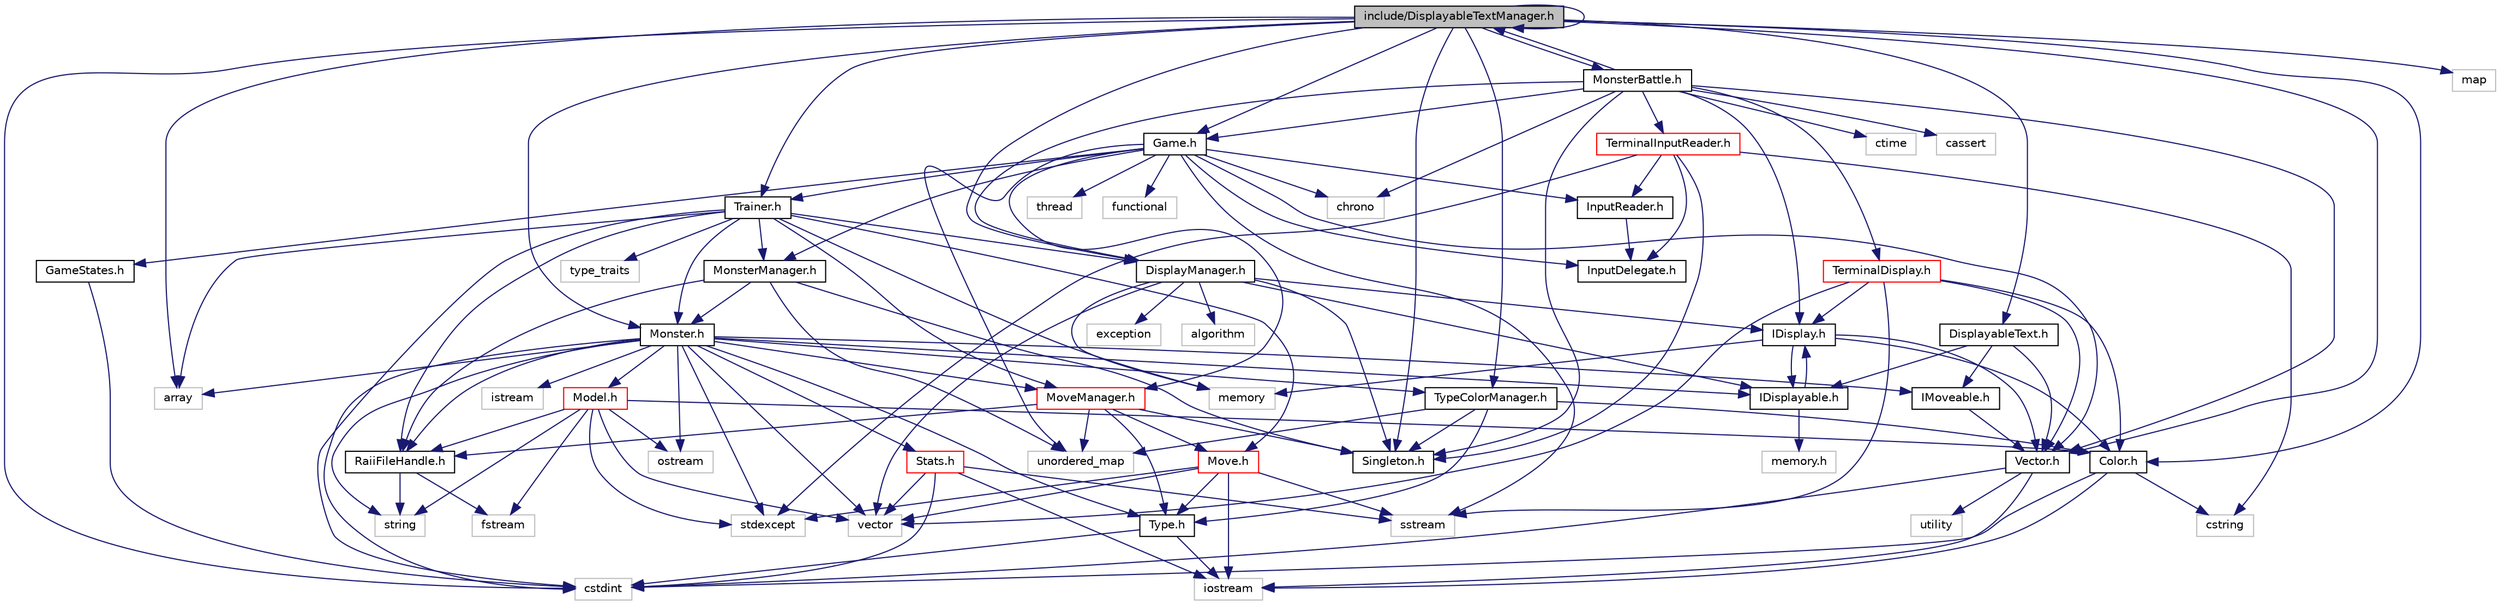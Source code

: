 digraph "include/DisplayableTextManager.h"
{
  edge [fontname="Helvetica",fontsize="10",labelfontname="Helvetica",labelfontsize="10"];
  node [fontname="Helvetica",fontsize="10",shape=record];
  Node0 [label="include/DisplayableTextManager.h",height=0.2,width=0.4,color="black", fillcolor="grey75", style="filled", fontcolor="black"];
  Node0 -> Node1 [color="midnightblue",fontsize="10",style="solid"];
  Node1 [label="array",height=0.2,width=0.4,color="grey75", fillcolor="white", style="filled"];
  Node0 -> Node2 [color="midnightblue",fontsize="10",style="solid"];
  Node2 [label="cstdint",height=0.2,width=0.4,color="grey75", fillcolor="white", style="filled"];
  Node0 -> Node3 [color="midnightblue",fontsize="10",style="solid"];
  Node3 [label="map",height=0.2,width=0.4,color="grey75", fillcolor="white", style="filled"];
  Node0 -> Node4 [color="midnightblue",fontsize="10",style="solid"];
  Node4 [label="Color.h",height=0.2,width=0.4,color="black", fillcolor="white", style="filled",URL="$Color_8h_source.html"];
  Node4 -> Node5 [color="midnightblue",fontsize="10",style="solid"];
  Node5 [label="iostream",height=0.2,width=0.4,color="grey75", fillcolor="white", style="filled"];
  Node4 -> Node2 [color="midnightblue",fontsize="10",style="solid"];
  Node4 -> Node6 [color="midnightblue",fontsize="10",style="solid"];
  Node6 [label="cstring",height=0.2,width=0.4,color="grey75", fillcolor="white", style="filled"];
  Node0 -> Node7 [color="midnightblue",fontsize="10",style="solid"];
  Node7 [label="DisplayManager.h",height=0.2,width=0.4,color="black", fillcolor="white", style="filled",URL="$DisplayManager_8h.html"];
  Node7 -> Node8 [color="midnightblue",fontsize="10",style="solid"];
  Node8 [label="algorithm",height=0.2,width=0.4,color="grey75", fillcolor="white", style="filled"];
  Node7 -> Node9 [color="midnightblue",fontsize="10",style="solid"];
  Node9 [label="memory",height=0.2,width=0.4,color="grey75", fillcolor="white", style="filled"];
  Node7 -> Node10 [color="midnightblue",fontsize="10",style="solid"];
  Node10 [label="vector",height=0.2,width=0.4,color="grey75", fillcolor="white", style="filled"];
  Node7 -> Node11 [color="midnightblue",fontsize="10",style="solid"];
  Node11 [label="exception",height=0.2,width=0.4,color="grey75", fillcolor="white", style="filled"];
  Node7 -> Node12 [color="midnightblue",fontsize="10",style="solid"];
  Node12 [label="IDisplay.h",height=0.2,width=0.4,color="black", fillcolor="white", style="filled",URL="$IDisplay_8h.html"];
  Node12 -> Node9 [color="midnightblue",fontsize="10",style="solid"];
  Node12 -> Node13 [color="midnightblue",fontsize="10",style="solid"];
  Node13 [label="IDisplayable.h",height=0.2,width=0.4,color="black", fillcolor="white", style="filled",URL="$IDisplayable_8h.html"];
  Node13 -> Node14 [color="midnightblue",fontsize="10",style="solid"];
  Node14 [label="memory.h",height=0.2,width=0.4,color="grey75", fillcolor="white", style="filled"];
  Node13 -> Node12 [color="midnightblue",fontsize="10",style="solid"];
  Node12 -> Node4 [color="midnightblue",fontsize="10",style="solid"];
  Node12 -> Node15 [color="midnightblue",fontsize="10",style="solid"];
  Node15 [label="Vector.h",height=0.2,width=0.4,color="black", fillcolor="white", style="filled",URL="$Vector_8h.html"];
  Node15 -> Node5 [color="midnightblue",fontsize="10",style="solid"];
  Node15 -> Node2 [color="midnightblue",fontsize="10",style="solid"];
  Node15 -> Node16 [color="midnightblue",fontsize="10",style="solid"];
  Node16 [label="utility",height=0.2,width=0.4,color="grey75", fillcolor="white", style="filled"];
  Node7 -> Node13 [color="midnightblue",fontsize="10",style="solid"];
  Node7 -> Node17 [color="midnightblue",fontsize="10",style="solid"];
  Node17 [label="Singleton.h",height=0.2,width=0.4,color="black", fillcolor="white", style="filled",URL="$Singleton_8h.html"];
  Node0 -> Node18 [color="midnightblue",fontsize="10",style="solid"];
  Node18 [label="DisplayableText.h",height=0.2,width=0.4,color="black", fillcolor="white", style="filled",URL="$DisplayableText_8h_source.html"];
  Node18 -> Node13 [color="midnightblue",fontsize="10",style="solid"];
  Node18 -> Node19 [color="midnightblue",fontsize="10",style="solid"];
  Node19 [label="IMoveable.h",height=0.2,width=0.4,color="black", fillcolor="white", style="filled",URL="$IMoveable_8h.html"];
  Node19 -> Node15 [color="midnightblue",fontsize="10",style="solid"];
  Node18 -> Node15 [color="midnightblue",fontsize="10",style="solid"];
  Node0 -> Node0 [color="midnightblue",fontsize="10",style="solid"];
  Node0 -> Node20 [color="midnightblue",fontsize="10",style="solid"];
  Node20 [label="Monster.h",height=0.2,width=0.4,color="black", fillcolor="white", style="filled",URL="$Monster_8h.html"];
  Node20 -> Node1 [color="midnightblue",fontsize="10",style="solid"];
  Node20 -> Node2 [color="midnightblue",fontsize="10",style="solid"];
  Node20 -> Node21 [color="midnightblue",fontsize="10",style="solid"];
  Node21 [label="istream",height=0.2,width=0.4,color="grey75", fillcolor="white", style="filled"];
  Node20 -> Node22 [color="midnightblue",fontsize="10",style="solid"];
  Node22 [label="string",height=0.2,width=0.4,color="grey75", fillcolor="white", style="filled"];
  Node20 -> Node23 [color="midnightblue",fontsize="10",style="solid"];
  Node23 [label="stdexcept",height=0.2,width=0.4,color="grey75", fillcolor="white", style="filled"];
  Node20 -> Node24 [color="midnightblue",fontsize="10",style="solid"];
  Node24 [label="ostream",height=0.2,width=0.4,color="grey75", fillcolor="white", style="filled"];
  Node20 -> Node10 [color="midnightblue",fontsize="10",style="solid"];
  Node20 -> Node13 [color="midnightblue",fontsize="10",style="solid"];
  Node20 -> Node19 [color="midnightblue",fontsize="10",style="solid"];
  Node20 -> Node25 [color="midnightblue",fontsize="10",style="solid"];
  Node25 [label="RaiiFileHandle.h",height=0.2,width=0.4,color="black", fillcolor="white", style="filled",URL="$RaiiFileHandle_8h.html"];
  Node25 -> Node22 [color="midnightblue",fontsize="10",style="solid"];
  Node25 -> Node26 [color="midnightblue",fontsize="10",style="solid"];
  Node26 [label="fstream",height=0.2,width=0.4,color="grey75", fillcolor="white", style="filled"];
  Node20 -> Node27 [color="midnightblue",fontsize="10",style="solid"];
  Node27 [label="MoveManager.h",height=0.2,width=0.4,color="red", fillcolor="white", style="filled",URL="$MoveManager_8h.html"];
  Node27 -> Node28 [color="midnightblue",fontsize="10",style="solid"];
  Node28 [label="unordered_map",height=0.2,width=0.4,color="grey75", fillcolor="white", style="filled"];
  Node27 -> Node30 [color="midnightblue",fontsize="10",style="solid"];
  Node30 [label="Move.h",height=0.2,width=0.4,color="red", fillcolor="white", style="filled",URL="$Move_8h.html"];
  Node30 -> Node5 [color="midnightblue",fontsize="10",style="solid"];
  Node30 -> Node32 [color="midnightblue",fontsize="10",style="solid"];
  Node32 [label="sstream",height=0.2,width=0.4,color="grey75", fillcolor="white", style="filled"];
  Node30 -> Node10 [color="midnightblue",fontsize="10",style="solid"];
  Node30 -> Node23 [color="midnightblue",fontsize="10",style="solid"];
  Node30 -> Node33 [color="midnightblue",fontsize="10",style="solid"];
  Node33 [label="Type.h",height=0.2,width=0.4,color="black", fillcolor="white", style="filled",URL="$Type_8h_source.html"];
  Node33 -> Node2 [color="midnightblue",fontsize="10",style="solid"];
  Node33 -> Node5 [color="midnightblue",fontsize="10",style="solid"];
  Node27 -> Node33 [color="midnightblue",fontsize="10",style="solid"];
  Node27 -> Node25 [color="midnightblue",fontsize="10",style="solid"];
  Node27 -> Node17 [color="midnightblue",fontsize="10",style="solid"];
  Node20 -> Node35 [color="midnightblue",fontsize="10",style="solid"];
  Node35 [label="Model.h",height=0.2,width=0.4,color="red", fillcolor="white", style="filled",URL="$Model_8h.html"];
  Node35 -> Node22 [color="midnightblue",fontsize="10",style="solid"];
  Node35 -> Node24 [color="midnightblue",fontsize="10",style="solid"];
  Node35 -> Node23 [color="midnightblue",fontsize="10",style="solid"];
  Node35 -> Node26 [color="midnightblue",fontsize="10",style="solid"];
  Node35 -> Node10 [color="midnightblue",fontsize="10",style="solid"];
  Node35 -> Node4 [color="midnightblue",fontsize="10",style="solid"];
  Node35 -> Node25 [color="midnightblue",fontsize="10",style="solid"];
  Node20 -> Node37 [color="midnightblue",fontsize="10",style="solid"];
  Node37 [label="Stats.h",height=0.2,width=0.4,color="red", fillcolor="white", style="filled",URL="$Stats_8h.html"];
  Node37 -> Node2 [color="midnightblue",fontsize="10",style="solid"];
  Node37 -> Node32 [color="midnightblue",fontsize="10",style="solid"];
  Node37 -> Node5 [color="midnightblue",fontsize="10",style="solid"];
  Node37 -> Node10 [color="midnightblue",fontsize="10",style="solid"];
  Node20 -> Node33 [color="midnightblue",fontsize="10",style="solid"];
  Node20 -> Node38 [color="midnightblue",fontsize="10",style="solid"];
  Node38 [label="TypeColorManager.h",height=0.2,width=0.4,color="black", fillcolor="white", style="filled",URL="$TypeColorManager_8h.html"];
  Node38 -> Node28 [color="midnightblue",fontsize="10",style="solid"];
  Node38 -> Node4 [color="midnightblue",fontsize="10",style="solid"];
  Node38 -> Node17 [color="midnightblue",fontsize="10",style="solid"];
  Node38 -> Node33 [color="midnightblue",fontsize="10",style="solid"];
  Node0 -> Node39 [color="midnightblue",fontsize="10",style="solid"];
  Node39 [label="MonsterBattle.h",height=0.2,width=0.4,color="black", fillcolor="white", style="filled",URL="$MonsterBattle_8h.html"];
  Node39 -> Node40 [color="midnightblue",fontsize="10",style="solid"];
  Node40 [label="ctime",height=0.2,width=0.4,color="grey75", fillcolor="white", style="filled"];
  Node39 -> Node41 [color="midnightblue",fontsize="10",style="solid"];
  Node41 [label="cassert",height=0.2,width=0.4,color="grey75", fillcolor="white", style="filled"];
  Node39 -> Node42 [color="midnightblue",fontsize="10",style="solid"];
  Node42 [label="chrono",height=0.2,width=0.4,color="grey75", fillcolor="white", style="filled"];
  Node39 -> Node12 [color="midnightblue",fontsize="10",style="solid"];
  Node39 -> Node7 [color="midnightblue",fontsize="10",style="solid"];
  Node39 -> Node0 [color="midnightblue",fontsize="10",style="solid"];
  Node39 -> Node17 [color="midnightblue",fontsize="10",style="solid"];
  Node39 -> Node43 [color="midnightblue",fontsize="10",style="solid"];
  Node43 [label="TerminalDisplay.h",height=0.2,width=0.4,color="red", fillcolor="white", style="filled",URL="$TerminalDisplay_8h.html"];
  Node43 -> Node32 [color="midnightblue",fontsize="10",style="solid"];
  Node43 -> Node10 [color="midnightblue",fontsize="10",style="solid"];
  Node43 -> Node12 [color="midnightblue",fontsize="10",style="solid"];
  Node43 -> Node4 [color="midnightblue",fontsize="10",style="solid"];
  Node43 -> Node15 [color="midnightblue",fontsize="10",style="solid"];
  Node39 -> Node47 [color="midnightblue",fontsize="10",style="solid"];
  Node47 [label="TerminalInputReader.h",height=0.2,width=0.4,color="red", fillcolor="white", style="filled",URL="$TerminalInputReader_8h.html"];
  Node47 -> Node6 [color="midnightblue",fontsize="10",style="solid"];
  Node47 -> Node23 [color="midnightblue",fontsize="10",style="solid"];
  Node47 -> Node52 [color="midnightblue",fontsize="10",style="solid"];
  Node52 [label="InputReader.h",height=0.2,width=0.4,color="black", fillcolor="white", style="filled",URL="$InputReader_8h.html"];
  Node52 -> Node53 [color="midnightblue",fontsize="10",style="solid"];
  Node53 [label="InputDelegate.h",height=0.2,width=0.4,color="black", fillcolor="white", style="filled",URL="$InputDelegate_8h.html"];
  Node47 -> Node53 [color="midnightblue",fontsize="10",style="solid"];
  Node47 -> Node17 [color="midnightblue",fontsize="10",style="solid"];
  Node39 -> Node54 [color="midnightblue",fontsize="10",style="solid"];
  Node54 [label="Game.h",height=0.2,width=0.4,color="black", fillcolor="white", style="filled",URL="$Game_8h.html"];
  Node54 -> Node42 [color="midnightblue",fontsize="10",style="solid"];
  Node54 -> Node55 [color="midnightblue",fontsize="10",style="solid"];
  Node55 [label="thread",height=0.2,width=0.4,color="grey75", fillcolor="white", style="filled"];
  Node54 -> Node56 [color="midnightblue",fontsize="10",style="solid"];
  Node56 [label="functional",height=0.2,width=0.4,color="grey75", fillcolor="white", style="filled"];
  Node54 -> Node32 [color="midnightblue",fontsize="10",style="solid"];
  Node54 -> Node28 [color="midnightblue",fontsize="10",style="solid"];
  Node54 -> Node57 [color="midnightblue",fontsize="10",style="solid"];
  Node57 [label="GameStates.h",height=0.2,width=0.4,color="black", fillcolor="white", style="filled",URL="$GameStates_8h.html"];
  Node57 -> Node2 [color="midnightblue",fontsize="10",style="solid"];
  Node54 -> Node52 [color="midnightblue",fontsize="10",style="solid"];
  Node54 -> Node53 [color="midnightblue",fontsize="10",style="solid"];
  Node54 -> Node58 [color="midnightblue",fontsize="10",style="solid"];
  Node58 [label="MonsterManager.h",height=0.2,width=0.4,color="black", fillcolor="white", style="filled",URL="$MonsterManager_8h.html"];
  Node58 -> Node28 [color="midnightblue",fontsize="10",style="solid"];
  Node58 -> Node20 [color="midnightblue",fontsize="10",style="solid"];
  Node58 -> Node17 [color="midnightblue",fontsize="10",style="solid"];
  Node58 -> Node25 [color="midnightblue",fontsize="10",style="solid"];
  Node54 -> Node27 [color="midnightblue",fontsize="10",style="solid"];
  Node54 -> Node59 [color="midnightblue",fontsize="10",style="solid"];
  Node59 [label="Trainer.h",height=0.2,width=0.4,color="black", fillcolor="white", style="filled",URL="$Trainer_8h.html"];
  Node59 -> Node1 [color="midnightblue",fontsize="10",style="solid"];
  Node59 -> Node2 [color="midnightblue",fontsize="10",style="solid"];
  Node59 -> Node9 [color="midnightblue",fontsize="10",style="solid"];
  Node59 -> Node60 [color="midnightblue",fontsize="10",style="solid"];
  Node60 [label="type_traits",height=0.2,width=0.4,color="grey75", fillcolor="white", style="filled"];
  Node59 -> Node7 [color="midnightblue",fontsize="10",style="solid"];
  Node59 -> Node30 [color="midnightblue",fontsize="10",style="solid"];
  Node59 -> Node20 [color="midnightblue",fontsize="10",style="solid"];
  Node59 -> Node58 [color="midnightblue",fontsize="10",style="solid"];
  Node59 -> Node27 [color="midnightblue",fontsize="10",style="solid"];
  Node59 -> Node25 [color="midnightblue",fontsize="10",style="solid"];
  Node54 -> Node15 [color="midnightblue",fontsize="10",style="solid"];
  Node39 -> Node15 [color="midnightblue",fontsize="10",style="solid"];
  Node0 -> Node54 [color="midnightblue",fontsize="10",style="solid"];
  Node0 -> Node17 [color="midnightblue",fontsize="10",style="solid"];
  Node0 -> Node15 [color="midnightblue",fontsize="10",style="solid"];
  Node0 -> Node59 [color="midnightblue",fontsize="10",style="solid"];
  Node0 -> Node38 [color="midnightblue",fontsize="10",style="solid"];
}
